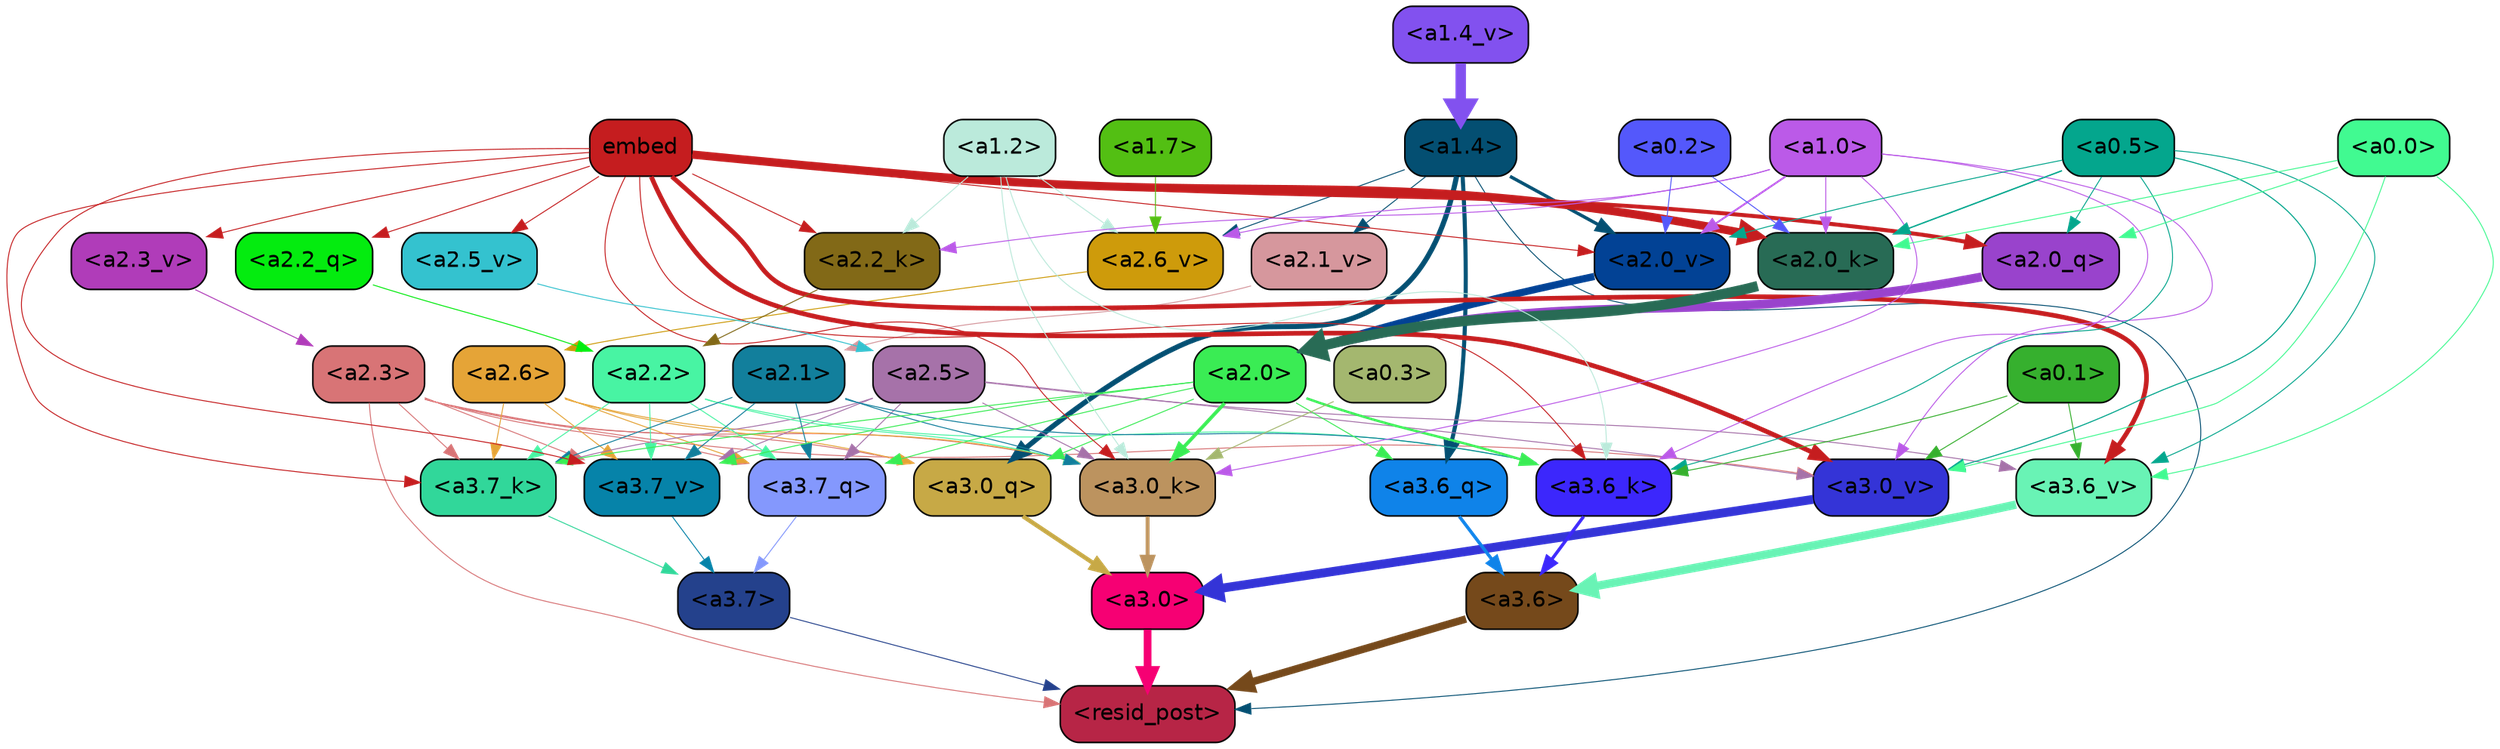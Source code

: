 strict digraph "" {
	graph [bgcolor=transparent,
		layout=dot,
		overlap=false,
		splines=true
	];
	"<a3.7>"	[color=black,
		fillcolor="#24418c",
		fontname=Helvetica,
		shape=box,
		style="filled, rounded"];
	"<resid_post>"	[color=black,
		fillcolor="#b72546",
		fontname=Helvetica,
		shape=box,
		style="filled, rounded"];
	"<a3.7>" -> "<resid_post>"	[color="#24418c",
		penwidth=0.6];
	"<a3.6>"	[color=black,
		fillcolor="#75491b",
		fontname=Helvetica,
		shape=box,
		style="filled, rounded"];
	"<a3.6>" -> "<resid_post>"	[color="#75491b",
		penwidth=4.753257989883423];
	"<a3.0>"	[color=black,
		fillcolor="#f60073",
		fontname=Helvetica,
		shape=box,
		style="filled, rounded"];
	"<a3.0>" -> "<resid_post>"	[color="#f60073",
		penwidth=4.90053927898407];
	"<a2.3>"	[color=black,
		fillcolor="#d87476",
		fontname=Helvetica,
		shape=box,
		style="filled, rounded"];
	"<a2.3>" -> "<resid_post>"	[color="#d87476",
		penwidth=0.6];
	"<a3.7_q>"	[color=black,
		fillcolor="#8498fd",
		fontname=Helvetica,
		shape=box,
		style="filled, rounded"];
	"<a2.3>" -> "<a3.7_q>"	[color="#d87476",
		penwidth=0.6];
	"<a3.0_q>"	[color=black,
		fillcolor="#c7a946",
		fontname=Helvetica,
		shape=box,
		style="filled, rounded"];
	"<a2.3>" -> "<a3.0_q>"	[color="#d87476",
		penwidth=0.6];
	"<a3.7_k>"	[color=black,
		fillcolor="#31d79a",
		fontname=Helvetica,
		shape=box,
		style="filled, rounded"];
	"<a2.3>" -> "<a3.7_k>"	[color="#d87476",
		penwidth=0.6];
	"<a3.0_k>"	[color=black,
		fillcolor="#bc935f",
		fontname=Helvetica,
		shape=box,
		style="filled, rounded"];
	"<a2.3>" -> "<a3.0_k>"	[color="#d87476",
		penwidth=0.6];
	"<a3.7_v>"	[color=black,
		fillcolor="#0683a9",
		fontname=Helvetica,
		shape=box,
		style="filled, rounded"];
	"<a2.3>" -> "<a3.7_v>"	[color="#d87476",
		penwidth=0.6];
	"<a3.0_v>"	[color=black,
		fillcolor="#3434d7",
		fontname=Helvetica,
		shape=box,
		style="filled, rounded"];
	"<a2.3>" -> "<a3.0_v>"	[color="#d87476",
		penwidth=0.6];
	"<a1.4>"	[color=black,
		fillcolor="#044f72",
		fontname=Helvetica,
		shape=box,
		style="filled, rounded"];
	"<a1.4>" -> "<resid_post>"	[color="#044f72",
		penwidth=0.6];
	"<a3.6_q>"	[color=black,
		fillcolor="#0f83e9",
		fontname=Helvetica,
		shape=box,
		style="filled, rounded"];
	"<a1.4>" -> "<a3.6_q>"	[color="#044f72",
		penwidth=2.6043437719345093];
	"<a1.4>" -> "<a3.0_q>"	[color="#044f72",
		penwidth=3.2779015004634857];
	"<a2.6_v>"	[color=black,
		fillcolor="#ce9b0b",
		fontname=Helvetica,
		shape=box,
		style="filled, rounded"];
	"<a1.4>" -> "<a2.6_v>"	[color="#044f72",
		penwidth=0.6];
	"<a2.1_v>"	[color=black,
		fillcolor="#d6979d",
		fontname=Helvetica,
		shape=box,
		style="filled, rounded"];
	"<a1.4>" -> "<a2.1_v>"	[color="#044f72",
		penwidth=0.6];
	"<a2.0_v>"	[color=black,
		fillcolor="#024295",
		fontname=Helvetica,
		shape=box,
		style="filled, rounded"];
	"<a1.4>" -> "<a2.0_v>"	[color="#044f72",
		penwidth=2.089712530374527];
	"<a3.7_q>" -> "<a3.7>"	[color="#8498fd",
		penwidth=0.6];
	"<a3.6_q>" -> "<a3.6>"	[color="#0f83e9",
		penwidth=2.091020345687866];
	"<a3.0_q>" -> "<a3.0>"	[color="#c7a946",
		penwidth=2.7421876192092896];
	"<a3.7_k>" -> "<a3.7>"	[color="#31d79a",
		penwidth=0.6];
	"<a3.6_k>"	[color=black,
		fillcolor="#3c27fc",
		fontname=Helvetica,
		shape=box,
		style="filled, rounded"];
	"<a3.6_k>" -> "<a3.6>"	[color="#3c27fc",
		penwidth=2.048597991466522];
	"<a3.0_k>" -> "<a3.0>"	[color="#bc935f",
		penwidth=2.476402521133423];
	"<a3.7_v>" -> "<a3.7>"	[color="#0683a9",
		penwidth=0.6];
	"<a3.6_v>"	[color=black,
		fillcolor="#69f3b5",
		fontname=Helvetica,
		shape=box,
		style="filled, rounded"];
	"<a3.6_v>" -> "<a3.6>"	[color="#69f3b5",
		penwidth=5.2550448179244995];
	"<a3.0_v>" -> "<a3.0>"	[color="#3434d7",
		penwidth=5.652270674705505];
	"<a2.6>"	[color=black,
		fillcolor="#e5a437",
		fontname=Helvetica,
		shape=box,
		style="filled, rounded"];
	"<a2.6>" -> "<a3.7_q>"	[color="#e5a437",
		penwidth=0.6];
	"<a2.6>" -> "<a3.0_q>"	[color="#e5a437",
		penwidth=0.6];
	"<a2.6>" -> "<a3.7_k>"	[color="#e5a437",
		penwidth=0.6];
	"<a2.6>" -> "<a3.0_k>"	[color="#e5a437",
		penwidth=0.6];
	"<a2.6>" -> "<a3.7_v>"	[color="#e5a437",
		penwidth=0.6];
	"<a2.5>"	[color=black,
		fillcolor="#a672a9",
		fontname=Helvetica,
		shape=box,
		style="filled, rounded"];
	"<a2.5>" -> "<a3.7_q>"	[color="#a672a9",
		penwidth=0.6];
	"<a2.5>" -> "<a3.7_k>"	[color="#a672a9",
		penwidth=0.6];
	"<a2.5>" -> "<a3.0_k>"	[color="#a672a9",
		penwidth=0.6];
	"<a2.5>" -> "<a3.7_v>"	[color="#a672a9",
		penwidth=0.6];
	"<a2.5>" -> "<a3.6_v>"	[color="#a672a9",
		penwidth=0.6];
	"<a2.5>" -> "<a3.0_v>"	[color="#a672a9",
		penwidth=0.6];
	"<a2.2>"	[color=black,
		fillcolor="#48f4a3",
		fontname=Helvetica,
		shape=box,
		style="filled, rounded"];
	"<a2.2>" -> "<a3.7_q>"	[color="#48f4a3",
		penwidth=0.6];
	"<a2.2>" -> "<a3.7_k>"	[color="#48f4a3",
		penwidth=0.6];
	"<a2.2>" -> "<a3.6_k>"	[color="#48f4a3",
		penwidth=0.6];
	"<a2.2>" -> "<a3.0_k>"	[color="#48f4a3",
		penwidth=0.6];
	"<a2.2>" -> "<a3.7_v>"	[color="#48f4a3",
		penwidth=0.6];
	"<a2.1>"	[color=black,
		fillcolor="#127f9c",
		fontname=Helvetica,
		shape=box,
		style="filled, rounded"];
	"<a2.1>" -> "<a3.7_q>"	[color="#127f9c",
		penwidth=0.6];
	"<a2.1>" -> "<a3.7_k>"	[color="#127f9c",
		penwidth=0.6];
	"<a2.1>" -> "<a3.6_k>"	[color="#127f9c",
		penwidth=0.6];
	"<a2.1>" -> "<a3.0_k>"	[color="#127f9c",
		penwidth=0.6];
	"<a2.1>" -> "<a3.7_v>"	[color="#127f9c",
		penwidth=0.6];
	"<a2.0>"	[color=black,
		fillcolor="#3aec54",
		fontname=Helvetica,
		shape=box,
		style="filled, rounded"];
	"<a2.0>" -> "<a3.7_q>"	[color="#3aec54",
		penwidth=0.6];
	"<a2.0>" -> "<a3.6_q>"	[color="#3aec54",
		penwidth=0.6];
	"<a2.0>" -> "<a3.0_q>"	[color="#3aec54",
		penwidth=0.6];
	"<a2.0>" -> "<a3.7_k>"	[color="#3aec54",
		penwidth=0.6];
	"<a2.0>" -> "<a3.6_k>"	[color="#3aec54",
		penwidth=1.5290023684501648];
	"<a2.0>" -> "<a3.0_k>"	[color="#3aec54",
		penwidth=2.2551413774490356];
	"<a2.0>" -> "<a3.7_v>"	[color="#3aec54",
		penwidth=0.6];
	embed	[color=black,
		fillcolor="#c51d1f",
		fontname=Helvetica,
		shape=box,
		style="filled, rounded"];
	embed -> "<a3.7_k>"	[color="#c51d1f",
		penwidth=0.6];
	embed -> "<a3.6_k>"	[color="#c51d1f",
		penwidth=0.6];
	embed -> "<a3.0_k>"	[color="#c51d1f",
		penwidth=0.6];
	embed -> "<a3.7_v>"	[color="#c51d1f",
		penwidth=0.6];
	embed -> "<a3.6_v>"	[color="#c51d1f",
		penwidth=2.9556376338005066];
	embed -> "<a3.0_v>"	[color="#c51d1f",
		penwidth=2.972973108291626];
	"<a2.2_q>"	[color=black,
		fillcolor="#04ec0f",
		fontname=Helvetica,
		shape=box,
		style="filled, rounded"];
	embed -> "<a2.2_q>"	[color="#c51d1f",
		penwidth=0.6];
	"<a2.0_q>"	[color=black,
		fillcolor="#9943cc",
		fontname=Helvetica,
		shape=box,
		style="filled, rounded"];
	embed -> "<a2.0_q>"	[color="#c51d1f",
		penwidth=2.540744114667177];
	"<a2.2_k>"	[color=black,
		fillcolor="#826917",
		fontname=Helvetica,
		shape=box,
		style="filled, rounded"];
	embed -> "<a2.2_k>"	[color="#c51d1f",
		penwidth=0.6];
	"<a2.0_k>"	[color=black,
		fillcolor="#286b55",
		fontname=Helvetica,
		shape=box,
		style="filled, rounded"];
	embed -> "<a2.0_k>"	[color="#c51d1f",
		penwidth=5.233989953994751];
	"<a2.5_v>"	[color=black,
		fillcolor="#34c2cf",
		fontname=Helvetica,
		shape=box,
		style="filled, rounded"];
	embed -> "<a2.5_v>"	[color="#c51d1f",
		penwidth=0.6];
	"<a2.3_v>"	[color=black,
		fillcolor="#b03cb9",
		fontname=Helvetica,
		shape=box,
		style="filled, rounded"];
	embed -> "<a2.3_v>"	[color="#c51d1f",
		penwidth=0.6];
	embed -> "<a2.0_v>"	[color="#c51d1f",
		penwidth=0.6];
	"<a1.2>"	[color=black,
		fillcolor="#bbeadb",
		fontname=Helvetica,
		shape=box,
		style="filled, rounded"];
	"<a1.2>" -> "<a3.6_k>"	[color="#bbeadb",
		penwidth=0.6];
	"<a1.2>" -> "<a3.0_k>"	[color="#bbeadb",
		penwidth=0.6];
	"<a1.2>" -> "<a2.2_k>"	[color="#bbeadb",
		penwidth=0.6];
	"<a1.2>" -> "<a2.6_v>"	[color="#bbeadb",
		penwidth=0.6];
	"<a1.0>"	[color=black,
		fillcolor="#bb5ae8",
		fontname=Helvetica,
		shape=box,
		style="filled, rounded"];
	"<a1.0>" -> "<a3.6_k>"	[color="#bb5ae8",
		penwidth=0.6];
	"<a1.0>" -> "<a3.0_k>"	[color="#bb5ae8",
		penwidth=0.6];
	"<a1.0>" -> "<a3.0_v>"	[color="#bb5ae8",
		penwidth=0.6];
	"<a1.0>" -> "<a2.2_k>"	[color="#bb5ae8",
		penwidth=0.6];
	"<a1.0>" -> "<a2.0_k>"	[color="#bb5ae8",
		penwidth=0.6];
	"<a1.0>" -> "<a2.6_v>"	[color="#bb5ae8",
		penwidth=0.6];
	"<a1.0>" -> "<a2.0_v>"	[color="#bb5ae8",
		penwidth=1.1915444135665894];
	"<a0.5>"	[color=black,
		fillcolor="#04a68d",
		fontname=Helvetica,
		shape=box,
		style="filled, rounded"];
	"<a0.5>" -> "<a3.6_k>"	[color="#04a68d",
		penwidth=0.6];
	"<a0.5>" -> "<a3.6_v>"	[color="#04a68d",
		penwidth=0.6];
	"<a0.5>" -> "<a3.0_v>"	[color="#04a68d",
		penwidth=0.6790935099124908];
	"<a0.5>" -> "<a2.0_q>"	[color="#04a68d",
		penwidth=0.6];
	"<a0.5>" -> "<a2.0_k>"	[color="#04a68d",
		penwidth=0.8868831396102905];
	"<a0.5>" -> "<a2.0_v>"	[color="#04a68d",
		penwidth=0.6];
	"<a0.1>"	[color=black,
		fillcolor="#36b02e",
		fontname=Helvetica,
		shape=box,
		style="filled, rounded"];
	"<a0.1>" -> "<a3.6_k>"	[color="#36b02e",
		penwidth=0.6];
	"<a0.1>" -> "<a3.6_v>"	[color="#36b02e",
		penwidth=0.6];
	"<a0.1>" -> "<a3.0_v>"	[color="#36b02e",
		penwidth=0.6];
	"<a0.3>"	[color=black,
		fillcolor="#a4b76f",
		fontname=Helvetica,
		shape=box,
		style="filled, rounded"];
	"<a0.3>" -> "<a3.0_k>"	[color="#a4b76f",
		penwidth=0.6];
	"<a0.0>"	[color=black,
		fillcolor="#41fa91",
		fontname=Helvetica,
		shape=box,
		style="filled, rounded"];
	"<a0.0>" -> "<a3.6_v>"	[color="#41fa91",
		penwidth=0.6];
	"<a0.0>" -> "<a3.0_v>"	[color="#41fa91",
		penwidth=0.6];
	"<a0.0>" -> "<a2.0_q>"	[color="#41fa91",
		penwidth=0.6];
	"<a0.0>" -> "<a2.0_k>"	[color="#41fa91",
		penwidth=0.6];
	"<a2.2_q>" -> "<a2.2>"	[color="#04ec0f",
		penwidth=0.6];
	"<a2.0_q>" -> "<a2.0>"	[color="#9943cc",
		penwidth=5.6763341426849365];
	"<a2.2_k>" -> "<a2.2>"	[color="#826917",
		penwidth=0.6];
	"<a2.0_k>" -> "<a2.0>"	[color="#286b55",
		penwidth=6.450865745544434];
	"<a2.6_v>" -> "<a2.6>"	[color="#ce9b0b",
		penwidth=0.6];
	"<a2.5_v>" -> "<a2.5>"	[color="#34c2cf",
		penwidth=0.6];
	"<a2.3_v>" -> "<a2.3>"	[color="#b03cb9",
		penwidth=0.6];
	"<a2.1_v>" -> "<a2.1>"	[color="#d6979d",
		penwidth=0.6];
	"<a2.0_v>" -> "<a2.0>"	[color="#024295",
		penwidth=4.569358706474304];
	"<a0.2>"	[color=black,
		fillcolor="#5458fb",
		fontname=Helvetica,
		shape=box,
		style="filled, rounded"];
	"<a0.2>" -> "<a2.0_k>"	[color="#5458fb",
		penwidth=0.6];
	"<a0.2>" -> "<a2.0_v>"	[color="#5458fb",
		penwidth=0.6];
	"<a1.7>"	[color=black,
		fillcolor="#53bf13",
		fontname=Helvetica,
		shape=box,
		style="filled, rounded"];
	"<a1.7>" -> "<a2.6_v>"	[color="#53bf13",
		penwidth=0.6];
	"<a1.4_v>"	[color=black,
		fillcolor="#8251ef",
		fontname=Helvetica,
		shape=box,
		style="filled, rounded"];
	"<a1.4_v>" -> "<a1.4>"	[color="#8251ef",
		penwidth=6.609479665756226];
}
